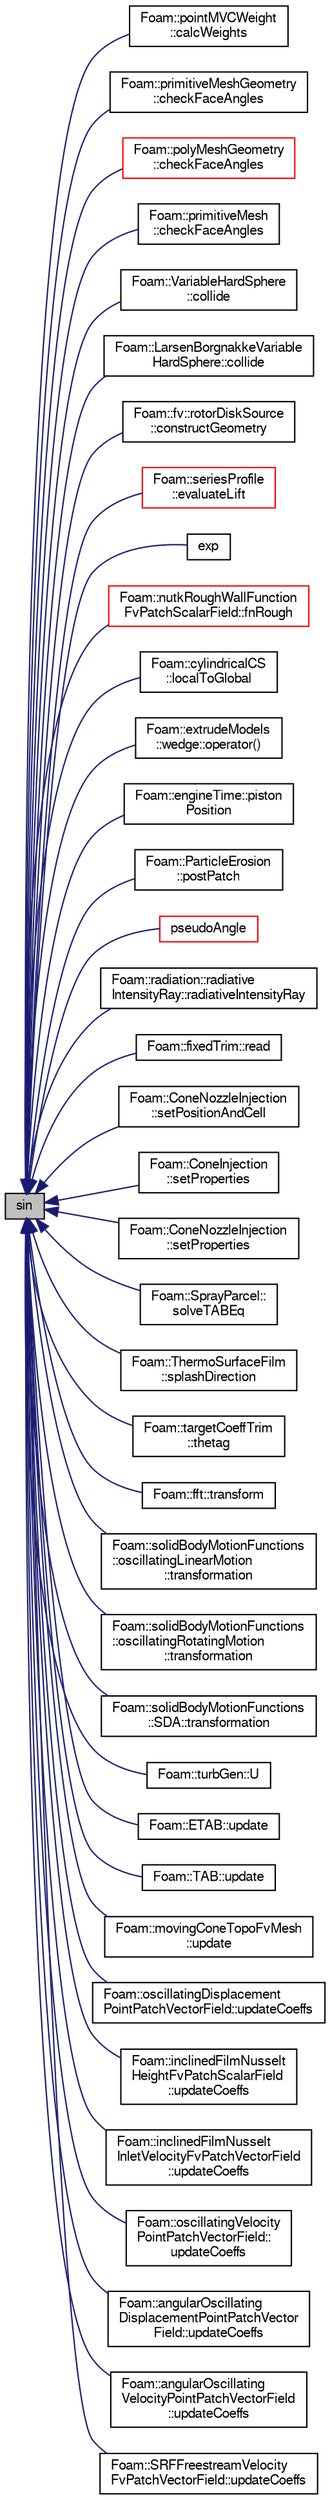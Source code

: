 digraph "sin"
{
  bgcolor="transparent";
  edge [fontname="FreeSans",fontsize="10",labelfontname="FreeSans",labelfontsize="10"];
  node [fontname="FreeSans",fontsize="10",shape=record];
  rankdir="LR";
  Node1 [label="sin",height=0.2,width=0.4,color="black", fillcolor="grey75", style="filled" fontcolor="black"];
  Node1 -> Node2 [dir="back",color="midnightblue",fontsize="10",style="solid",fontname="FreeSans"];
  Node2 [label="Foam::pointMVCWeight\l::calcWeights",height=0.2,width=0.4,color="black",URL="$a01834.html#afd306cddf68cfada622205831381d6ab",tooltip="Calculate weights from all cell&#39;s vertices. "];
  Node1 -> Node3 [dir="back",color="midnightblue",fontsize="10",style="solid",fontname="FreeSans"];
  Node3 [label="Foam::primitiveMeshGeometry\l::checkFaceAngles",height=0.2,width=0.4,color="black",URL="$a01912.html#a1e53fa2de621f051c1777b67d71e354c"];
  Node1 -> Node4 [dir="back",color="midnightblue",fontsize="10",style="solid",fontname="FreeSans"];
  Node4 [label="Foam::polyMeshGeometry\l::checkFaceAngles",height=0.2,width=0.4,color="red",URL="$a01865.html#a54a9bc2a85ca197cef7b133c51ec94b4",tooltip="See primitiveMesh. "];
  Node1 -> Node5 [dir="back",color="midnightblue",fontsize="10",style="solid",fontname="FreeSans"];
  Node5 [label="Foam::primitiveMesh\l::checkFaceAngles",height=0.2,width=0.4,color="black",URL="$a01911.html#a0ad74d466968f0e920d9a0d713727e56",tooltip="Check face angles. "];
  Node1 -> Node6 [dir="back",color="midnightblue",fontsize="10",style="solid",fontname="FreeSans"];
  Node6 [label="Foam::VariableHardSphere\l::collide",height=0.2,width=0.4,color="black",URL="$a02711.html#af028e1d3dc9aba7d1abd7d124b8a9a27",tooltip="Apply collision. "];
  Node1 -> Node7 [dir="back",color="midnightblue",fontsize="10",style="solid",fontname="FreeSans"];
  Node7 [label="Foam::LarsenBorgnakkeVariable\lHardSphere::collide",height=0.2,width=0.4,color="black",URL="$a01235.html#af028e1d3dc9aba7d1abd7d124b8a9a27",tooltip="Apply collision. "];
  Node1 -> Node8 [dir="back",color="midnightblue",fontsize="10",style="solid",fontname="FreeSans"];
  Node8 [label="Foam::fv::rotorDiskSource\l::constructGeometry",height=0.2,width=0.4,color="black",URL="$a02158.html#a4cf56cee568de52f81a76d0d3ca3c9f9",tooltip="Construct geometry. "];
  Node1 -> Node9 [dir="back",color="midnightblue",fontsize="10",style="solid",fontname="FreeSans"];
  Node9 [label="Foam::seriesProfile\l::evaluateLift",height=0.2,width=0.4,color="red",URL="$a02210.html#abe1a534cf65b05457b57512478f0931f",tooltip="Lift. "];
  Node1 -> Node10 [dir="back",color="midnightblue",fontsize="10",style="solid",fontname="FreeSans"];
  Node10 [label="exp",height=0.2,width=0.4,color="black",URL="$a10237.html#a733c206623204e615acf6b84cd41b911",tooltip="Exponent of a quaternion. "];
  Node1 -> Node11 [dir="back",color="midnightblue",fontsize="10",style="solid",fontname="FreeSans"];
  Node11 [label="Foam::nutkRoughWallFunction\lFvPatchScalarField::fnRough",height=0.2,width=0.4,color="red",URL="$a01628.html#a952d7b859e607b59aabf480aad72eee7",tooltip="Compute the roughness function. "];
  Node1 -> Node12 [dir="back",color="midnightblue",fontsize="10",style="solid",fontname="FreeSans"];
  Node12 [label="Foam::cylindricalCS\l::localToGlobal",height=0.2,width=0.4,color="black",URL="$a00472.html#ae159e2e4da0fb1ca41bb7becb4cc3e3b",tooltip="Convert from local coordinate system to the global Cartesian system. "];
  Node1 -> Node13 [dir="back",color="midnightblue",fontsize="10",style="solid",fontname="FreeSans"];
  Node13 [label="Foam::extrudeModels\l::wedge::operator()",height=0.2,width=0.4,color="black",URL="$a02780.html#a70c79d5de21af34680f5035f23e569a9"];
  Node1 -> Node14 [dir="back",color="midnightblue",fontsize="10",style="solid",fontname="FreeSans"];
  Node14 [label="Foam::engineTime::piston\lPosition",height=0.2,width=0.4,color="black",URL="$a00617.html#a6240bb57a642629a0f4a6dec6e7494fd",tooltip="Calculate the piston position from the engine geometry. "];
  Node1 -> Node15 [dir="back",color="midnightblue",fontsize="10",style="solid",fontname="FreeSans"];
  Node15 [label="Foam::ParticleErosion\l::postPatch",height=0.2,width=0.4,color="black",URL="$a01727.html#a77147582d9be96def68967af52d9784b",tooltip="Post-patch hook. "];
  Node1 -> Node16 [dir="back",color="midnightblue",fontsize="10",style="solid",fontname="FreeSans"];
  Node16 [label="pseudoAngle",height=0.2,width=0.4,color="red",URL="$a10237.html#aa9ca3552ea22ee09d1a028d177954ed0",tooltip="Estimate angle of vec in coordinate system (e0, e1, e0^e1). "];
  Node1 -> Node17 [dir="back",color="midnightblue",fontsize="10",style="solid",fontname="FreeSans"];
  Node17 [label="Foam::radiation::radiative\lIntensityRay::radiativeIntensityRay",height=0.2,width=0.4,color="black",URL="$a02002.html#a8ff1f62493fd44fbfb25c919f14bdc70",tooltip="Construct form components. "];
  Node1 -> Node18 [dir="back",color="midnightblue",fontsize="10",style="solid",fontname="FreeSans"];
  Node18 [label="Foam::fixedTrim::read",height=0.2,width=0.4,color="black",URL="$a00811.html#a428788b96f9f592ba1fa5b37c25ac749",tooltip="Read. "];
  Node1 -> Node19 [dir="back",color="midnightblue",fontsize="10",style="solid",fontname="FreeSans"];
  Node19 [label="Foam::ConeNozzleInjection\l::setPositionAndCell",height=0.2,width=0.4,color="black",URL="$a00329.html#aad46d52ac65ec9617ddd76b06e2bc670",tooltip="Set the injection position and owner cell. "];
  Node1 -> Node20 [dir="back",color="midnightblue",fontsize="10",style="solid",fontname="FreeSans"];
  Node20 [label="Foam::ConeInjection\l::setProperties",height=0.2,width=0.4,color="black",URL="$a00328.html#a9c29fb14e9bea94ae75c185efe894b00",tooltip="Set the parcel properties. "];
  Node1 -> Node21 [dir="back",color="midnightblue",fontsize="10",style="solid",fontname="FreeSans"];
  Node21 [label="Foam::ConeNozzleInjection\l::setProperties",height=0.2,width=0.4,color="black",URL="$a00329.html#a9c29fb14e9bea94ae75c185efe894b00",tooltip="Set the parcel properties. "];
  Node1 -> Node22 [dir="back",color="midnightblue",fontsize="10",style="solid",fontname="FreeSans"];
  Node22 [label="Foam::SprayParcel::\lsolveTABEq",height=0.2,width=0.4,color="black",URL="$a02342.html#a7935951deed5d629b5c37f2fd23ef3ca",tooltip="Solve the TAB equation. "];
  Node1 -> Node23 [dir="back",color="midnightblue",fontsize="10",style="solid",fontname="FreeSans"];
  Node23 [label="Foam::ThermoSurfaceFilm\l::splashDirection",height=0.2,width=0.4,color="black",URL="$a02528.html#ae172acb191e7d8a02c6ed6017060d79c",tooltip="Return splashed parcel direction. "];
  Node1 -> Node24 [dir="back",color="midnightblue",fontsize="10",style="solid",fontname="FreeSans"];
  Node24 [label="Foam::targetCoeffTrim\l::thetag",height=0.2,width=0.4,color="black",URL="$a02486.html#ada746e880f7327d24d3dee868873d5ef",tooltip="Return the geometric angle of attack [rad]. "];
  Node1 -> Node25 [dir="back",color="midnightblue",fontsize="10",style="solid",fontname="FreeSans"];
  Node25 [label="Foam::fft::transform",height=0.2,width=0.4,color="black",URL="$a00732.html#a2edcd80a7fcc830ff6ed969b368f7adb"];
  Node1 -> Node26 [dir="back",color="midnightblue",fontsize="10",style="solid",fontname="FreeSans"];
  Node26 [label="Foam::solidBodyMotionFunctions\l::oscillatingLinearMotion\l::transformation",height=0.2,width=0.4,color="black",URL="$a01680.html#a81f0dd436b8f71ebb3ed3d093d828a2f",tooltip="Return the solid-body motion transformation septernion. "];
  Node1 -> Node27 [dir="back",color="midnightblue",fontsize="10",style="solid",fontname="FreeSans"];
  Node27 [label="Foam::solidBodyMotionFunctions\l::oscillatingRotatingMotion\l::transformation",height=0.2,width=0.4,color="black",URL="$a01681.html#a81f0dd436b8f71ebb3ed3d093d828a2f",tooltip="Return the solid-body motion transformation septernion. "];
  Node1 -> Node28 [dir="back",color="midnightblue",fontsize="10",style="solid",fontname="FreeSans"];
  Node28 [label="Foam::solidBodyMotionFunctions\l::SDA::transformation",height=0.2,width=0.4,color="black",URL="$a02187.html#a81f0dd436b8f71ebb3ed3d093d828a2f",tooltip="Return the solid-body motion transformation septernion. "];
  Node1 -> Node29 [dir="back",color="midnightblue",fontsize="10",style="solid",fontname="FreeSans"];
  Node29 [label="Foam::turbGen::U",height=0.2,width=0.4,color="black",URL="$a02620.html#ac16b5b99bbcb4a4593ac66c206ec681c",tooltip="Generate and return a velocity field. "];
  Node1 -> Node30 [dir="back",color="midnightblue",fontsize="10",style="solid",fontname="FreeSans"];
  Node30 [label="Foam::ETAB::update",height=0.2,width=0.4,color="black",URL="$a00656.html#af86a08f997bc779309ec7d00e914e292",tooltip="Update the parcel properties. "];
  Node1 -> Node31 [dir="back",color="midnightblue",fontsize="10",style="solid",fontname="FreeSans"];
  Node31 [label="Foam::TAB::update",height=0.2,width=0.4,color="black",URL="$a02477.html#af86a08f997bc779309ec7d00e914e292",tooltip="Update the parcel diameter. "];
  Node1 -> Node32 [dir="back",color="midnightblue",fontsize="10",style="solid",fontname="FreeSans"];
  Node32 [label="Foam::movingConeTopoFvMesh\l::update",height=0.2,width=0.4,color="black",URL="$a01491.html#aa2aac016e2bf7b5bd2b271786c2791aa",tooltip="Update the mesh for both mesh motion and topology change. "];
  Node1 -> Node33 [dir="back",color="midnightblue",fontsize="10",style="solid",fontname="FreeSans"];
  Node33 [label="Foam::oscillatingDisplacement\lPointPatchVectorField::updateCoeffs",height=0.2,width=0.4,color="black",URL="$a01678.html#a7e24eafac629d3733181cd942d4c902f",tooltip="Update the coefficients associated with the patch field. "];
  Node1 -> Node34 [dir="back",color="midnightblue",fontsize="10",style="solid",fontname="FreeSans"];
  Node34 [label="Foam::inclinedFilmNusselt\lHeightFvPatchScalarField\l::updateCoeffs",height=0.2,width=0.4,color="black",URL="$a01010.html#a7e24eafac629d3733181cd942d4c902f",tooltip="Update the coefficients associated with the patch field. "];
  Node1 -> Node35 [dir="back",color="midnightblue",fontsize="10",style="solid",fontname="FreeSans"];
  Node35 [label="Foam::inclinedFilmNusselt\lInletVelocityFvPatchVectorField\l::updateCoeffs",height=0.2,width=0.4,color="black",URL="$a01011.html#a7e24eafac629d3733181cd942d4c902f",tooltip="Update the coefficients associated with the patch field. "];
  Node1 -> Node36 [dir="back",color="midnightblue",fontsize="10",style="solid",fontname="FreeSans"];
  Node36 [label="Foam::oscillatingVelocity\lPointPatchVectorField::\lupdateCoeffs",height=0.2,width=0.4,color="black",URL="$a01682.html#a7e24eafac629d3733181cd942d4c902f",tooltip="Update the coefficients associated with the patch field. "];
  Node1 -> Node37 [dir="back",color="midnightblue",fontsize="10",style="solid",fontname="FreeSans"];
  Node37 [label="Foam::angularOscillating\lDisplacementPointPatchVector\lField::updateCoeffs",height=0.2,width=0.4,color="black",URL="$a00053.html#a7e24eafac629d3733181cd942d4c902f",tooltip="Update the coefficients associated with the patch field. "];
  Node1 -> Node38 [dir="back",color="midnightblue",fontsize="10",style="solid",fontname="FreeSans"];
  Node38 [label="Foam::angularOscillating\lVelocityPointPatchVectorField\l::updateCoeffs",height=0.2,width=0.4,color="black",URL="$a00054.html#a7e24eafac629d3733181cd942d4c902f",tooltip="Update the coefficients associated with the patch field. "];
  Node1 -> Node39 [dir="back",color="midnightblue",fontsize="10",style="solid",fontname="FreeSans"];
  Node39 [label="Foam::SRFFreestreamVelocity\lFvPatchVectorField::updateCoeffs",height=0.2,width=0.4,color="black",URL="$a02346.html#a7e24eafac629d3733181cd942d4c902f",tooltip="Update the coefficients associated with the patch field. "];
}
